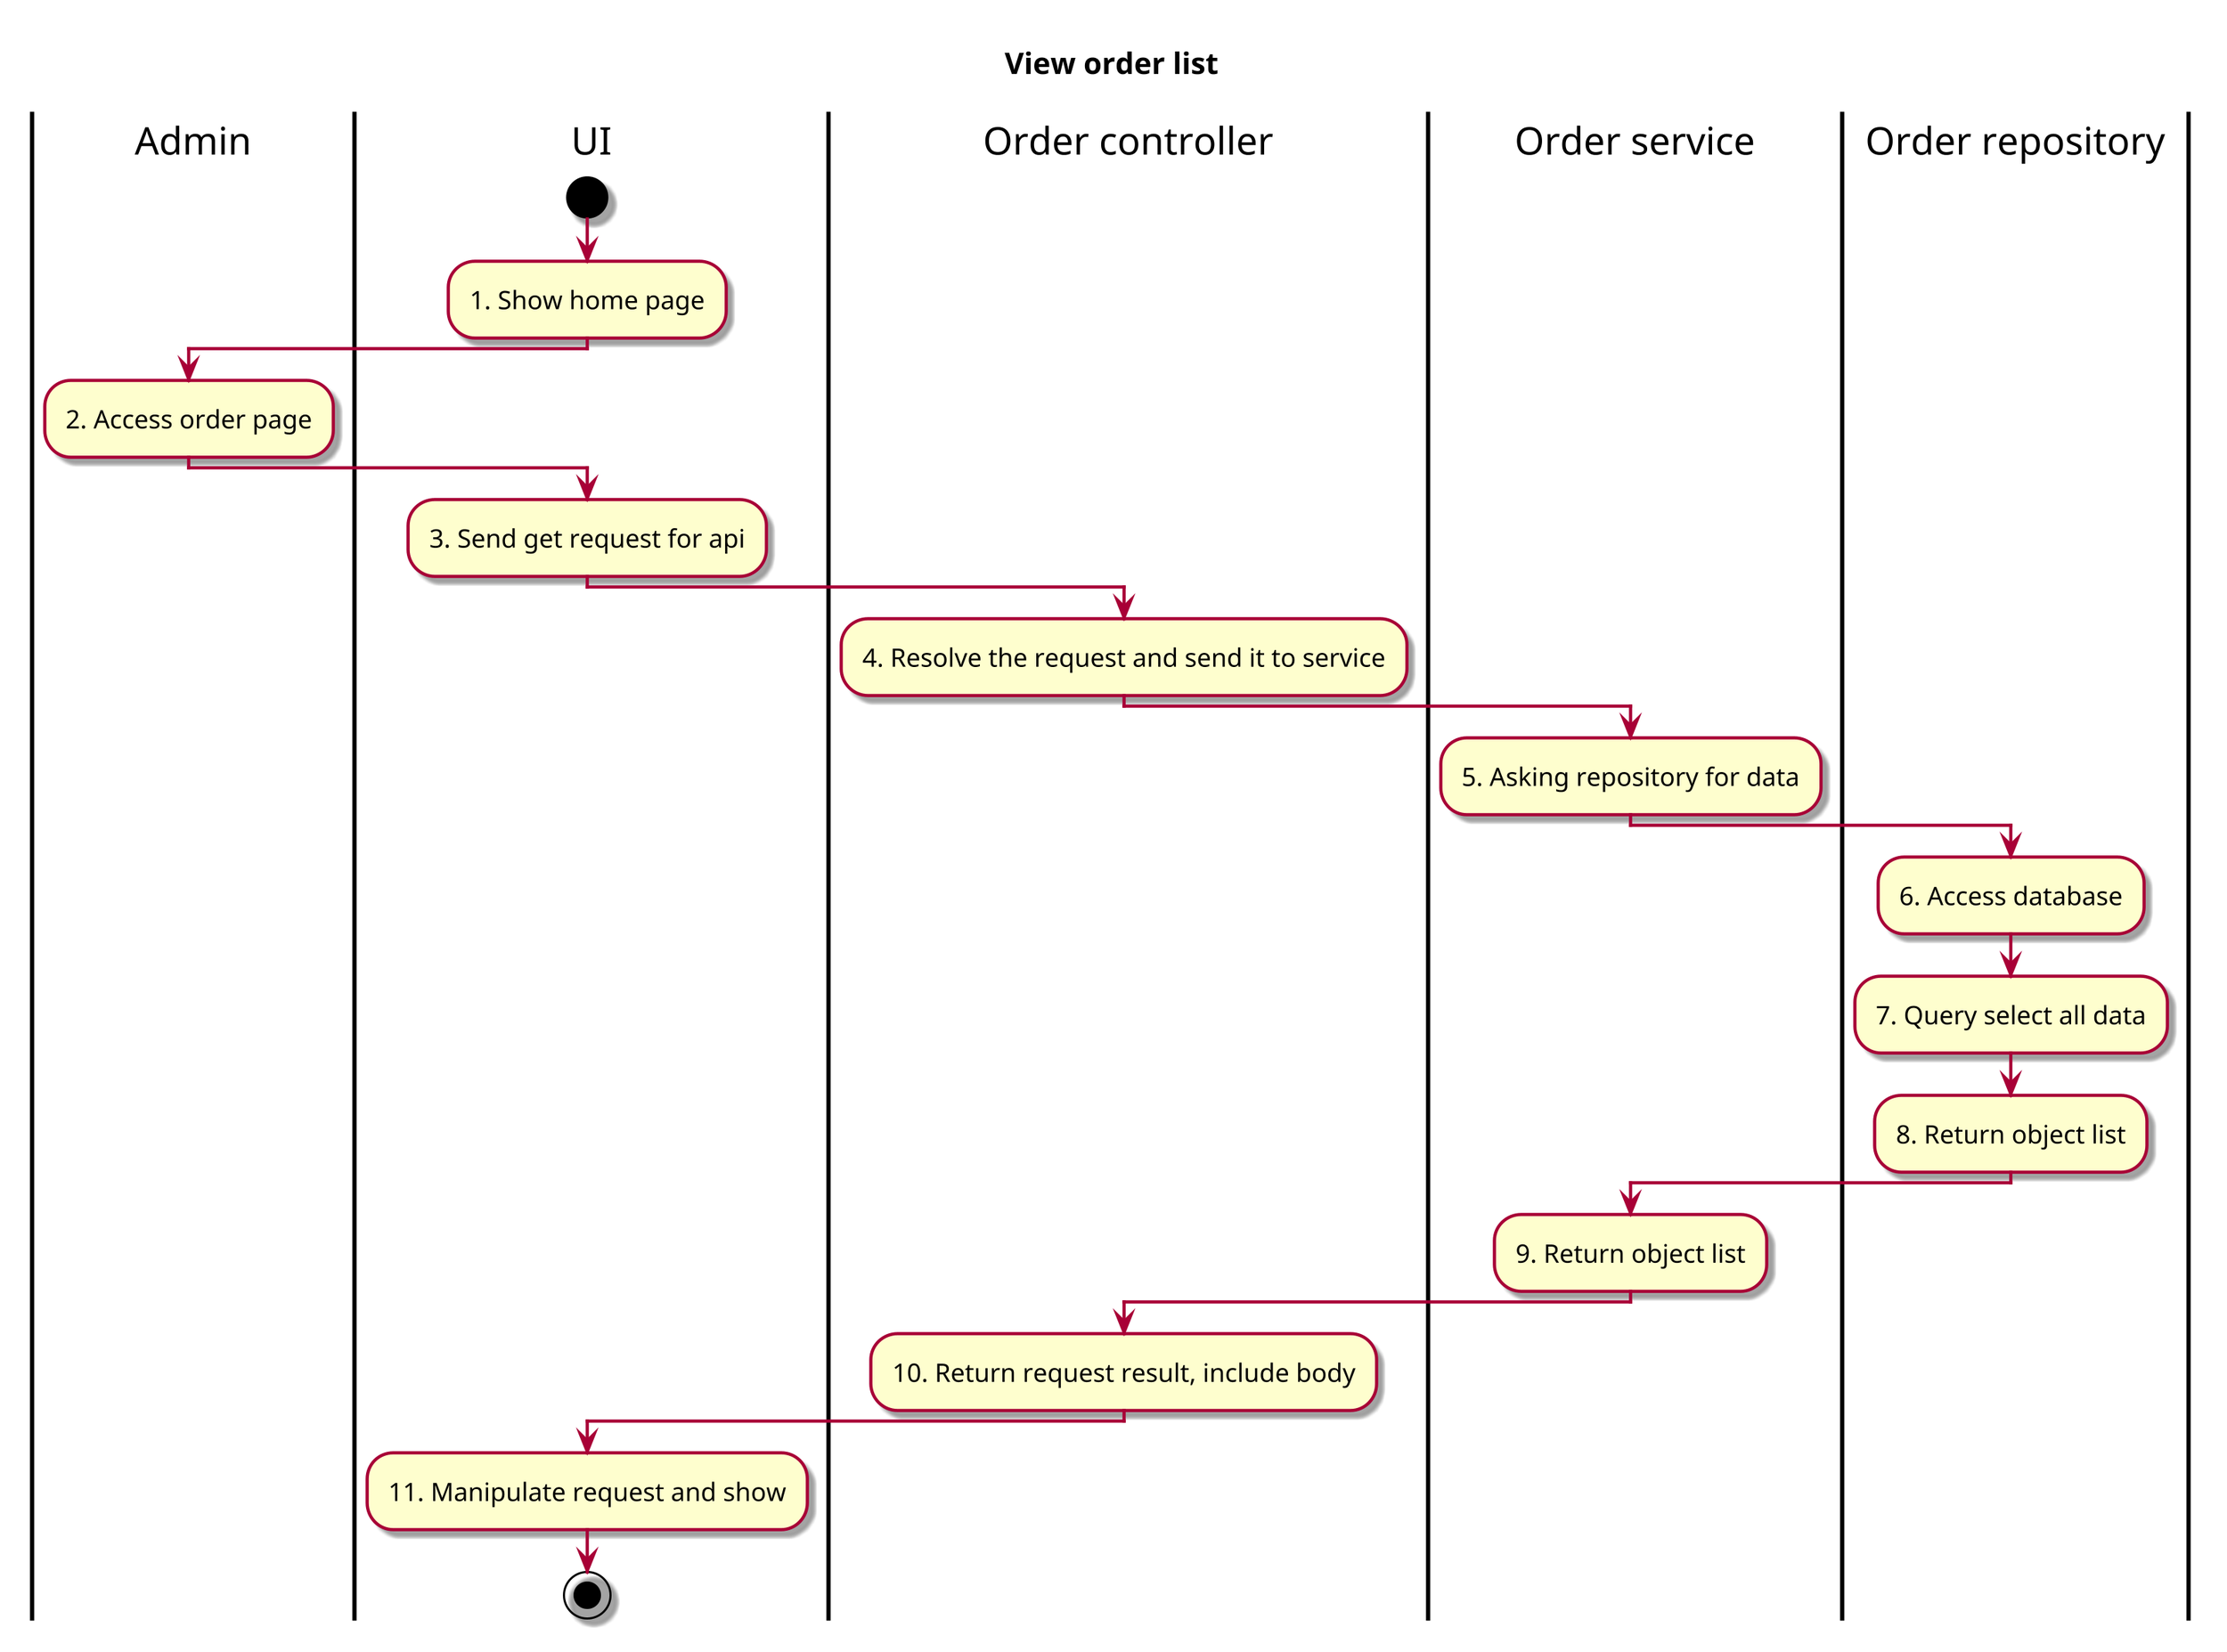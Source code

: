 @startuml ActView order list
skin rose
!pragma useVerticalIf on
scale 3

title "View order list"

|Admin|
|UI|
start
    :1. Show home page;
    |Admin|
    :2. Access order page;
    |UI|
    :3. Send get request for api;
    |Order controller|
    :4. Resolve the request and send it to service;
    |Order service|
    :5. Asking repository for data;
    |Order repository|
    :6. Access database;
    :7. Query select all data;
    :8. Return object list;
    |Order service|
    :9. Return object list;
    |Order controller|
    :10. Return request result, include body;
    |UI|
    :11. Manipulate request and show;
stop




@enduml